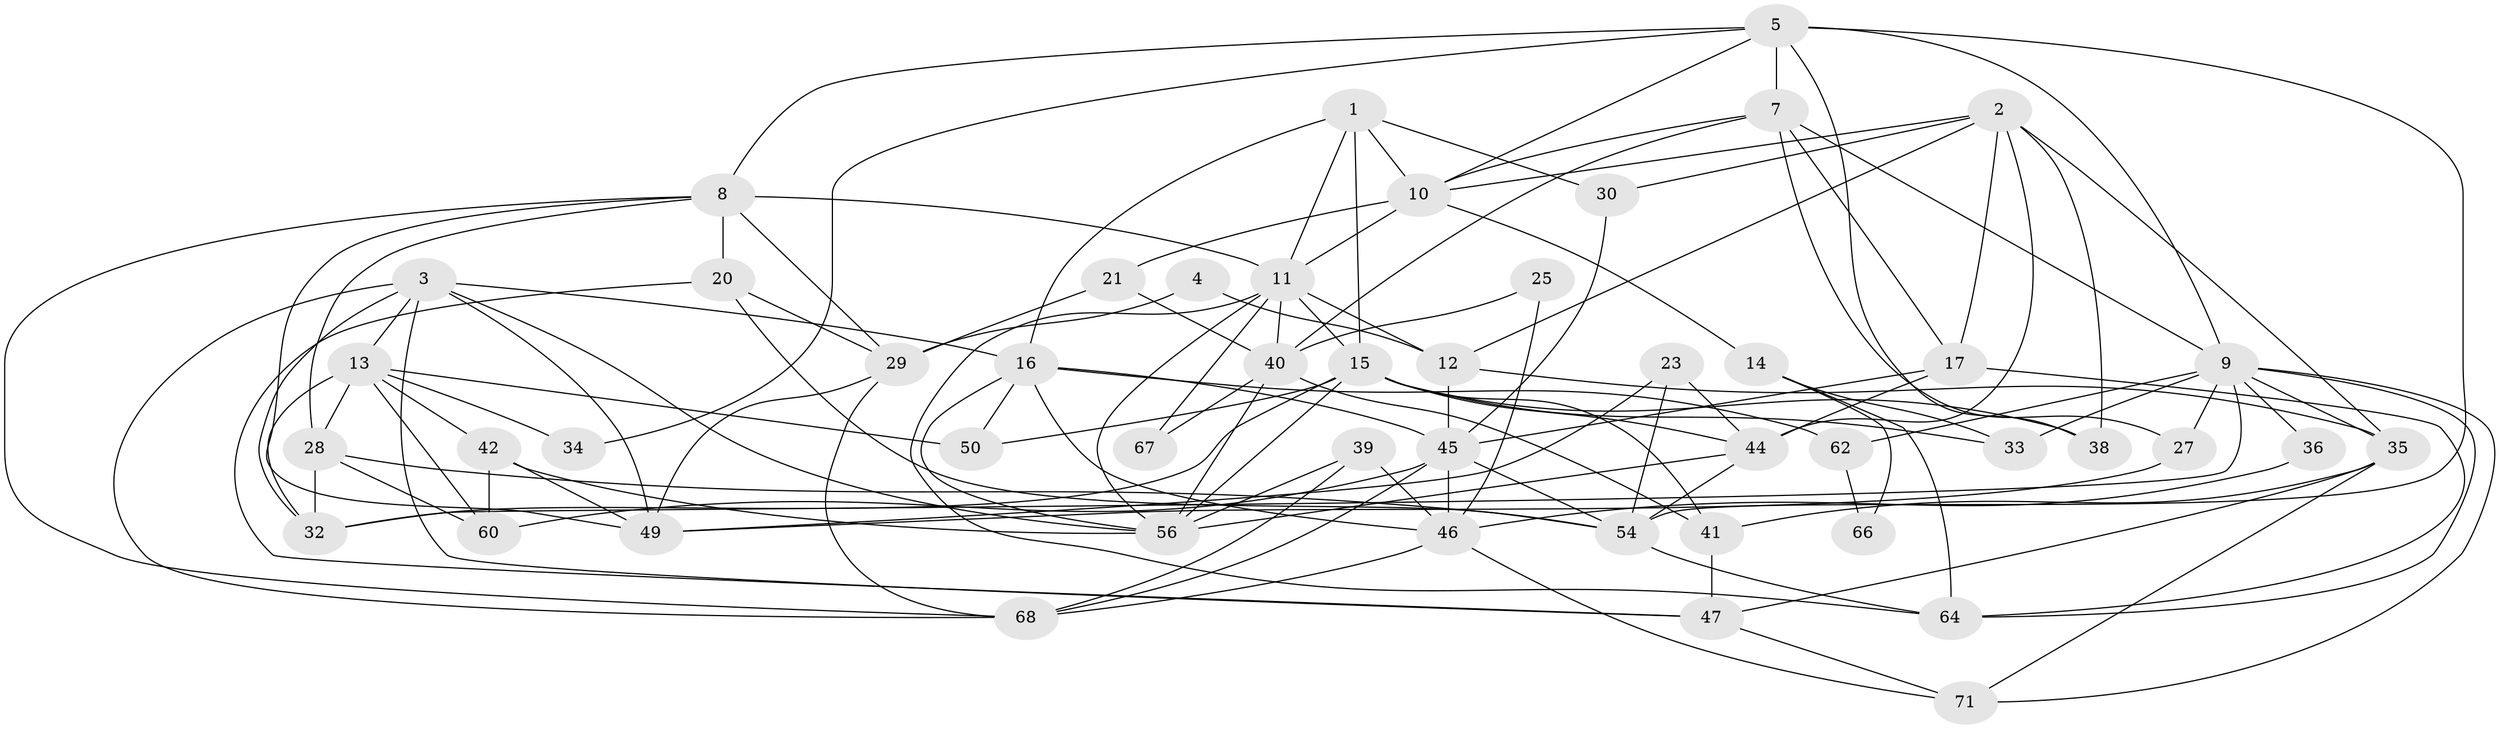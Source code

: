 // original degree distribution, {5: 0.2077922077922078, 7: 0.03896103896103896, 2: 0.14285714285714285, 6: 0.1038961038961039, 3: 0.24675324675324675, 4: 0.2597402597402597}
// Generated by graph-tools (version 1.1) at 2025/42/03/06/25 10:42:00]
// undirected, 49 vertices, 124 edges
graph export_dot {
graph [start="1"]
  node [color=gray90,style=filled];
  1;
  2 [super="+6"];
  3 [super="+55"];
  4;
  5 [super="+24"];
  7 [super="+18"];
  8 [super="+26"];
  9 [super="+37"];
  10 [super="+22"];
  11 [super="+31"];
  12 [super="+75"];
  13 [super="+43"];
  14 [super="+76"];
  15 [super="+74"];
  16 [super="+48"];
  17 [super="+19"];
  20;
  21;
  23;
  25;
  27;
  28;
  29 [super="+72"];
  30;
  32;
  33 [super="+59"];
  34;
  35;
  36;
  38;
  39 [super="+61"];
  40 [super="+51"];
  41 [super="+63"];
  42 [super="+73"];
  44;
  45 [super="+70"];
  46 [super="+53"];
  47 [super="+52"];
  49 [super="+65"];
  50;
  54 [super="+58"];
  56 [super="+57"];
  60;
  62;
  64 [super="+69"];
  66;
  67;
  68 [super="+77"];
  71;
  1 -- 16;
  1 -- 15;
  1 -- 30;
  1 -- 11;
  1 -- 10;
  2 -- 38;
  2 -- 10;
  2 -- 30;
  2 -- 44;
  2 -- 12;
  2 -- 35;
  2 -- 17;
  3 -- 13;
  3 -- 56;
  3 -- 32;
  3 -- 49;
  3 -- 16;
  3 -- 68;
  3 -- 47;
  4 -- 29;
  4 -- 12;
  5 -- 9;
  5 -- 8;
  5 -- 38;
  5 -- 54;
  5 -- 7;
  5 -- 34;
  5 -- 10;
  7 -- 27;
  7 -- 40;
  7 -- 9;
  7 -- 17;
  7 -- 10;
  8 -- 49;
  8 -- 20;
  8 -- 28;
  8 -- 11;
  8 -- 29;
  8 -- 68;
  9 -- 27;
  9 -- 33;
  9 -- 35;
  9 -- 36;
  9 -- 32;
  9 -- 71;
  9 -- 62;
  9 -- 64;
  10 -- 14 [weight=2];
  10 -- 21;
  10 -- 11;
  11 -- 67;
  11 -- 15;
  11 -- 64;
  11 -- 12;
  11 -- 56;
  11 -- 40;
  12 -- 35;
  12 -- 45;
  13 -- 32;
  13 -- 34;
  13 -- 50;
  13 -- 28;
  13 -- 60;
  13 -- 42;
  14 -- 66;
  14 -- 64;
  14 -- 33 [weight=2];
  15 -- 32;
  15 -- 38;
  15 -- 50;
  15 -- 56;
  15 -- 44;
  15 -- 33;
  15 -- 41;
  16 -- 50;
  16 -- 56;
  16 -- 62;
  16 -- 46;
  16 -- 45;
  17 -- 44;
  17 -- 45;
  17 -- 64;
  20 -- 29;
  20 -- 47;
  20 -- 54;
  21 -- 40;
  21 -- 29;
  23 -- 44;
  23 -- 49;
  23 -- 54;
  25 -- 40;
  25 -- 46;
  27 -- 49;
  28 -- 32;
  28 -- 54;
  28 -- 60;
  29 -- 49;
  29 -- 68;
  30 -- 45;
  35 -- 71;
  35 -- 47;
  35 -- 41;
  36 -- 46;
  39 -- 56;
  39 -- 68;
  39 -- 46;
  40 -- 41;
  40 -- 67;
  40 -- 56;
  41 -- 47;
  42 -- 49;
  42 -- 56;
  42 -- 60;
  44 -- 54;
  44 -- 56;
  45 -- 60;
  45 -- 68;
  45 -- 46;
  45 -- 54;
  46 -- 68;
  46 -- 71;
  47 -- 71;
  54 -- 64;
  62 -- 66;
}

